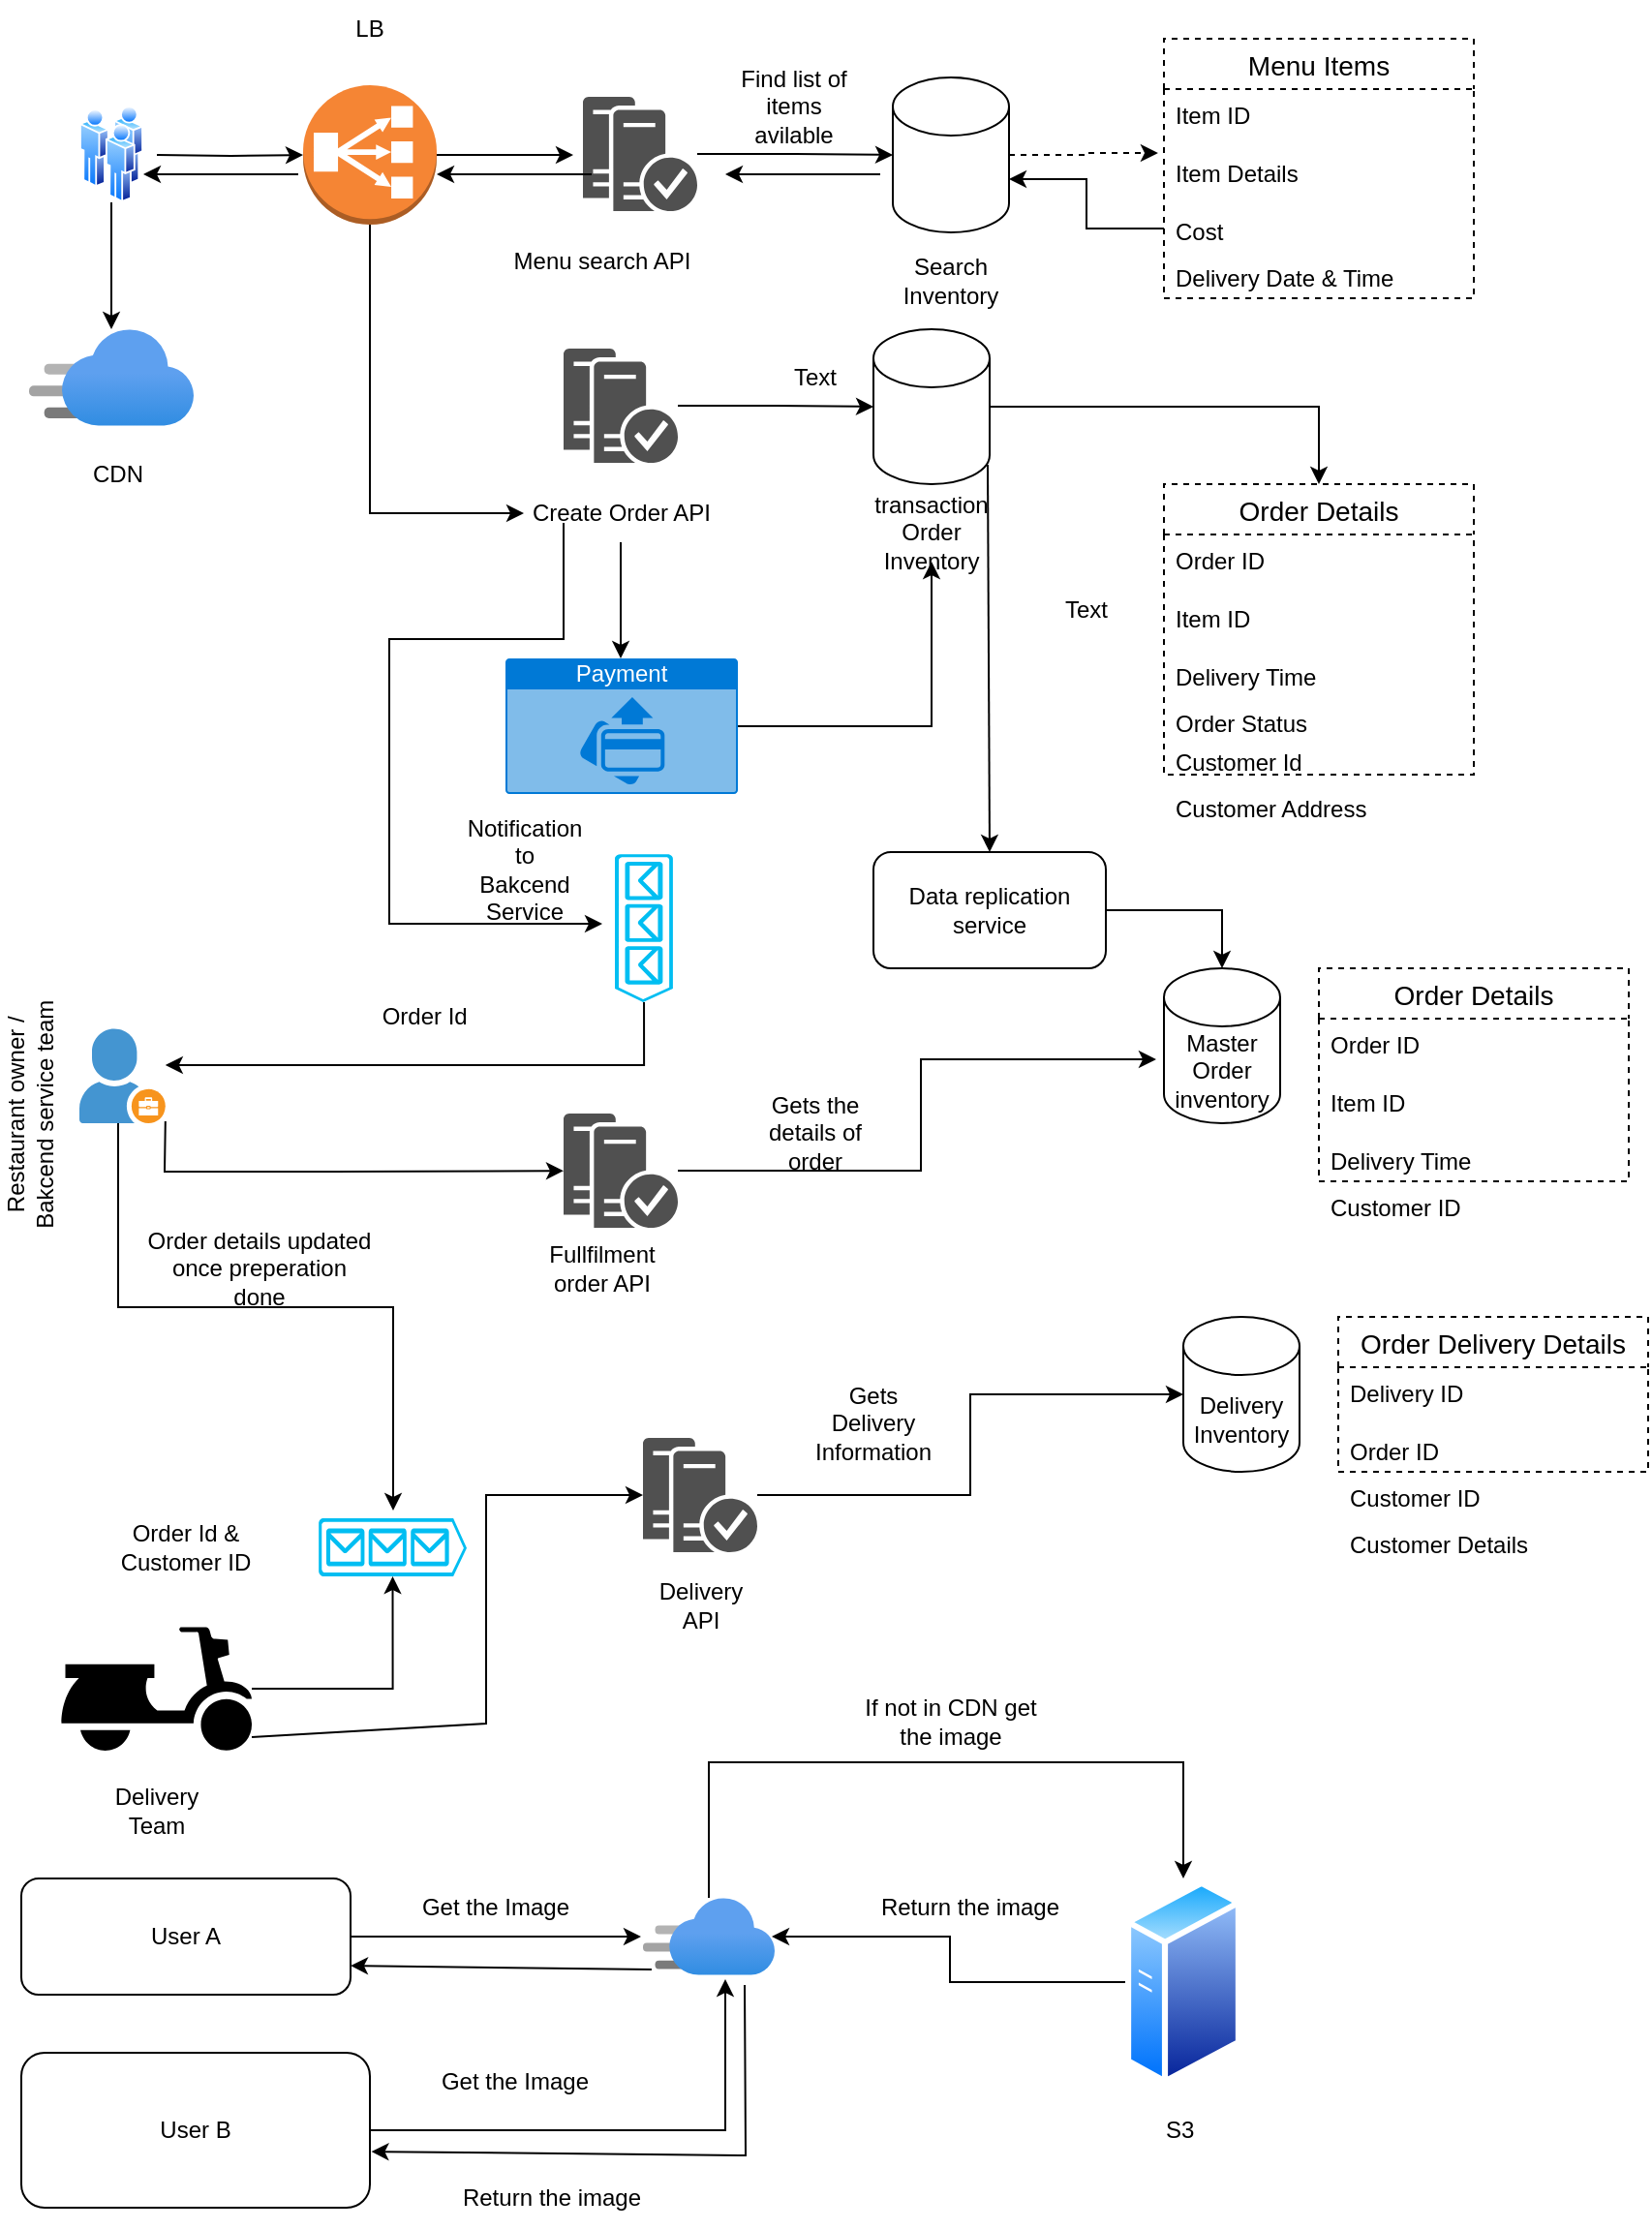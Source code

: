 <mxfile version="21.8.2" type="github">
  <diagram name="Page-1" id="LF_XqEVOaPdI56FDLNr_">
    <mxGraphModel dx="954" dy="610" grid="1" gridSize="10" guides="1" tooltips="1" connect="1" arrows="1" fold="1" page="1" pageScale="1" pageWidth="827" pageHeight="1169" math="0" shadow="0">
      <root>
        <mxCell id="0" />
        <mxCell id="1" parent="0" />
        <mxCell id="8he-RyBLAuNZcKXXixIF-3" style="edgeStyle=orthogonalEdgeStyle;rounded=0;orthogonalLoop=1;jettySize=auto;html=1;" parent="1" target="8he-RyBLAuNZcKXXixIF-4" edge="1">
          <mxGeometry relative="1" as="geometry">
            <mxPoint x="230" y="110" as="targetPoint" />
            <mxPoint x="120" y="110" as="sourcePoint" />
          </mxGeometry>
        </mxCell>
        <mxCell id="8he-RyBLAuNZcKXXixIF-27" style="edgeStyle=orthogonalEdgeStyle;rounded=0;orthogonalLoop=1;jettySize=auto;html=1;entryX=0;entryY=0.5;entryDx=0;entryDy=0;" parent="1" source="8he-RyBLAuNZcKXXixIF-4" target="8he-RyBLAuNZcKXXixIF-29" edge="1">
          <mxGeometry relative="1" as="geometry">
            <mxPoint x="250" y="310" as="targetPoint" />
            <Array as="points">
              <mxPoint x="230" y="295" />
            </Array>
          </mxGeometry>
        </mxCell>
        <mxCell id="8he-RyBLAuNZcKXXixIF-4" value="" style="outlineConnect=0;dashed=0;verticalLabelPosition=bottom;verticalAlign=top;align=center;html=1;shape=mxgraph.aws3.classic_load_balancer;fillColor=#F58534;gradientColor=none;" parent="1" vertex="1">
          <mxGeometry x="195.5" y="74" width="69" height="72" as="geometry" />
        </mxCell>
        <mxCell id="8he-RyBLAuNZcKXXixIF-5" style="edgeStyle=orthogonalEdgeStyle;rounded=0;orthogonalLoop=1;jettySize=auto;html=1;entryX=0.1;entryY=0.375;entryDx=0;entryDy=0;entryPerimeter=0;" parent="1" source="8he-RyBLAuNZcKXXixIF-4" edge="1">
          <mxGeometry relative="1" as="geometry">
            <mxPoint x="335" y="110" as="targetPoint" />
          </mxGeometry>
        </mxCell>
        <mxCell id="8he-RyBLAuNZcKXXixIF-8" style="edgeStyle=orthogonalEdgeStyle;rounded=0;orthogonalLoop=1;jettySize=auto;html=1;" parent="1" source="8he-RyBLAuNZcKXXixIF-6" target="8he-RyBLAuNZcKXXixIF-7" edge="1">
          <mxGeometry relative="1" as="geometry" />
        </mxCell>
        <mxCell id="8he-RyBLAuNZcKXXixIF-6" value="" style="sketch=0;pointerEvents=1;shadow=0;dashed=0;html=1;strokeColor=none;fillColor=#505050;labelPosition=center;verticalLabelPosition=bottom;verticalAlign=top;outlineConnect=0;align=center;shape=mxgraph.office.servers.trusted_application_pool;" parent="1" vertex="1">
          <mxGeometry x="340" y="80" width="59" height="59" as="geometry" />
        </mxCell>
        <mxCell id="8he-RyBLAuNZcKXXixIF-7" value="" style="shape=cylinder3;whiteSpace=wrap;html=1;boundedLbl=1;backgroundOutline=1;size=15;" parent="1" vertex="1">
          <mxGeometry x="500" y="70" width="60" height="80" as="geometry" />
        </mxCell>
        <mxCell id="K-21mVs3XmsgUJ5jPO2s-51" style="edgeStyle=orthogonalEdgeStyle;rounded=0;orthogonalLoop=1;jettySize=auto;html=1;startArrow=none;startFill=0;" edge="1" parent="1" source="8he-RyBLAuNZcKXXixIF-9" target="K-21mVs3XmsgUJ5jPO2s-50">
          <mxGeometry relative="1" as="geometry" />
        </mxCell>
        <mxCell id="8he-RyBLAuNZcKXXixIF-9" value="" style="image;aspect=fixed;perimeter=ellipsePerimeter;html=1;align=center;shadow=0;dashed=0;spacingTop=3;image=img/lib/active_directory/users.svg;" parent="1" vertex="1">
          <mxGeometry x="80" y="84.5" width="33" height="50" as="geometry" />
        </mxCell>
        <mxCell id="8he-RyBLAuNZcKXXixIF-10" value="LB" style="text;html=1;strokeColor=none;fillColor=none;align=center;verticalAlign=middle;whiteSpace=wrap;rounded=0;" parent="1" vertex="1">
          <mxGeometry x="200" y="30" width="60" height="30" as="geometry" />
        </mxCell>
        <mxCell id="8he-RyBLAuNZcKXXixIF-11" value="Menu search API" style="text;html=1;strokeColor=none;fillColor=none;align=center;verticalAlign=middle;whiteSpace=wrap;rounded=0;" parent="1" vertex="1">
          <mxGeometry x="300" y="150" width="100" height="30" as="geometry" />
        </mxCell>
        <mxCell id="8he-RyBLAuNZcKXXixIF-12" value="Search Inventory" style="text;html=1;strokeColor=none;fillColor=none;align=center;verticalAlign=middle;whiteSpace=wrap;rounded=0;" parent="1" vertex="1">
          <mxGeometry x="500" y="160" width="60" height="30" as="geometry" />
        </mxCell>
        <mxCell id="8he-RyBLAuNZcKXXixIF-13" value="Menu Items" style="swimlane;fontStyle=0;childLayout=stackLayout;horizontal=1;startSize=26;horizontalStack=0;resizeParent=1;resizeParentMax=0;resizeLast=0;collapsible=1;marginBottom=0;align=center;fontSize=14;dashed=1;" parent="1" vertex="1">
          <mxGeometry x="640" y="50" width="160" height="134" as="geometry" />
        </mxCell>
        <mxCell id="8he-RyBLAuNZcKXXixIF-14" value="Item ID" style="text;strokeColor=none;fillColor=none;spacingLeft=4;spacingRight=4;overflow=hidden;rotatable=0;points=[[0,0.5],[1,0.5]];portConstraint=eastwest;fontSize=12;whiteSpace=wrap;html=1;" parent="8he-RyBLAuNZcKXXixIF-13" vertex="1">
          <mxGeometry y="26" width="160" height="30" as="geometry" />
        </mxCell>
        <mxCell id="8he-RyBLAuNZcKXXixIF-15" value="Item Details" style="text;strokeColor=none;fillColor=none;spacingLeft=4;spacingRight=4;overflow=hidden;rotatable=0;points=[[0,0.5],[1,0.5]];portConstraint=eastwest;fontSize=12;whiteSpace=wrap;html=1;" parent="8he-RyBLAuNZcKXXixIF-13" vertex="1">
          <mxGeometry y="56" width="160" height="30" as="geometry" />
        </mxCell>
        <mxCell id="8he-RyBLAuNZcKXXixIF-16" value="Cost" style="text;strokeColor=none;fillColor=none;spacingLeft=4;spacingRight=4;overflow=hidden;rotatable=0;points=[[0,0.5],[1,0.5]];portConstraint=eastwest;fontSize=12;whiteSpace=wrap;html=1;" parent="8he-RyBLAuNZcKXXixIF-13" vertex="1">
          <mxGeometry y="86" width="160" height="24" as="geometry" />
        </mxCell>
        <mxCell id="8he-RyBLAuNZcKXXixIF-37" value="Delivery Date &amp;amp; Time" style="text;strokeColor=none;fillColor=none;spacingLeft=4;spacingRight=4;overflow=hidden;rotatable=0;points=[[0,0.5],[1,0.5]];portConstraint=eastwest;fontSize=12;whiteSpace=wrap;html=1;" parent="8he-RyBLAuNZcKXXixIF-13" vertex="1">
          <mxGeometry y="110" width="160" height="24" as="geometry" />
        </mxCell>
        <mxCell id="8he-RyBLAuNZcKXXixIF-17" style="edgeStyle=orthogonalEdgeStyle;rounded=0;orthogonalLoop=1;jettySize=auto;html=1;entryX=-0.019;entryY=0.1;entryDx=0;entryDy=0;entryPerimeter=0;dashed=1;" parent="1" source="8he-RyBLAuNZcKXXixIF-7" target="8he-RyBLAuNZcKXXixIF-15" edge="1">
          <mxGeometry relative="1" as="geometry" />
        </mxCell>
        <mxCell id="8he-RyBLAuNZcKXXixIF-18" value="Find list of items avilable" style="text;html=1;strokeColor=none;fillColor=none;align=center;verticalAlign=middle;whiteSpace=wrap;rounded=0;" parent="1" vertex="1">
          <mxGeometry x="413.5" y="70" width="70" height="30" as="geometry" />
        </mxCell>
        <mxCell id="8he-RyBLAuNZcKXXixIF-21" style="edgeStyle=orthogonalEdgeStyle;rounded=0;orthogonalLoop=1;jettySize=auto;html=1;entryX=1;entryY=0;entryDx=0;entryDy=52.5;entryPerimeter=0;" parent="1" source="8he-RyBLAuNZcKXXixIF-16" target="8he-RyBLAuNZcKXXixIF-7" edge="1">
          <mxGeometry relative="1" as="geometry" />
        </mxCell>
        <mxCell id="8he-RyBLAuNZcKXXixIF-22" value="" style="endArrow=classic;html=1;rounded=0;" parent="1" edge="1">
          <mxGeometry width="50" height="50" relative="1" as="geometry">
            <mxPoint x="493.5" y="120" as="sourcePoint" />
            <mxPoint x="413.5" y="120" as="targetPoint" />
          </mxGeometry>
        </mxCell>
        <mxCell id="8he-RyBLAuNZcKXXixIF-23" value="" style="endArrow=classic;html=1;rounded=0;" parent="1" edge="1">
          <mxGeometry width="50" height="50" relative="1" as="geometry">
            <mxPoint x="344.5" y="120" as="sourcePoint" />
            <mxPoint x="264.5" y="120" as="targetPoint" />
          </mxGeometry>
        </mxCell>
        <mxCell id="8he-RyBLAuNZcKXXixIF-24" value="" style="endArrow=classic;html=1;rounded=0;" parent="1" edge="1">
          <mxGeometry width="50" height="50" relative="1" as="geometry">
            <mxPoint x="193" y="120" as="sourcePoint" />
            <mxPoint x="113" y="120" as="targetPoint" />
          </mxGeometry>
        </mxCell>
        <mxCell id="8he-RyBLAuNZcKXXixIF-28" value="" style="sketch=0;pointerEvents=1;shadow=0;dashed=0;html=1;strokeColor=none;fillColor=#505050;labelPosition=center;verticalLabelPosition=bottom;verticalAlign=top;outlineConnect=0;align=center;shape=mxgraph.office.servers.trusted_application_pool;" parent="1" vertex="1">
          <mxGeometry x="330" y="210" width="59" height="59" as="geometry" />
        </mxCell>
        <mxCell id="8he-RyBLAuNZcKXXixIF-39" style="edgeStyle=orthogonalEdgeStyle;rounded=0;orthogonalLoop=1;jettySize=auto;html=1;" parent="1" source="8he-RyBLAuNZcKXXixIF-29" edge="1">
          <mxGeometry relative="1" as="geometry">
            <mxPoint x="359.5" y="370" as="targetPoint" />
          </mxGeometry>
        </mxCell>
        <mxCell id="8he-RyBLAuNZcKXXixIF-29" value="Create Order API" style="text;html=1;strokeColor=none;fillColor=none;align=center;verticalAlign=middle;whiteSpace=wrap;rounded=0;" parent="1" vertex="1">
          <mxGeometry x="309.5" y="280" width="100" height="30" as="geometry" />
        </mxCell>
        <mxCell id="8he-RyBLAuNZcKXXixIF-38" style="edgeStyle=orthogonalEdgeStyle;rounded=0;orthogonalLoop=1;jettySize=auto;html=1;entryX=0.5;entryY=0;entryDx=0;entryDy=0;" parent="1" source="8he-RyBLAuNZcKXXixIF-30" target="8he-RyBLAuNZcKXXixIF-33" edge="1">
          <mxGeometry relative="1" as="geometry" />
        </mxCell>
        <mxCell id="8he-RyBLAuNZcKXXixIF-30" value="" style="shape=cylinder3;whiteSpace=wrap;html=1;boundedLbl=1;backgroundOutline=1;size=15;" parent="1" vertex="1">
          <mxGeometry x="490" y="200" width="60" height="80" as="geometry" />
        </mxCell>
        <mxCell id="8he-RyBLAuNZcKXXixIF-31" value="transaction Order Inventory" style="text;html=1;strokeColor=none;fillColor=none;align=center;verticalAlign=middle;whiteSpace=wrap;rounded=0;" parent="1" vertex="1">
          <mxGeometry x="490" y="290" width="60" height="30" as="geometry" />
        </mxCell>
        <mxCell id="8he-RyBLAuNZcKXXixIF-33" value="Order Details" style="swimlane;fontStyle=0;childLayout=stackLayout;horizontal=1;startSize=26;horizontalStack=0;resizeParent=1;resizeParentMax=0;resizeLast=0;collapsible=1;marginBottom=0;align=center;fontSize=14;dashed=1;" parent="1" vertex="1">
          <mxGeometry x="640" y="280" width="160" height="150" as="geometry" />
        </mxCell>
        <mxCell id="8he-RyBLAuNZcKXXixIF-34" value="Order ID" style="text;strokeColor=none;fillColor=none;spacingLeft=4;spacingRight=4;overflow=hidden;rotatable=0;points=[[0,0.5],[1,0.5]];portConstraint=eastwest;fontSize=12;whiteSpace=wrap;html=1;" parent="8he-RyBLAuNZcKXXixIF-33" vertex="1">
          <mxGeometry y="26" width="160" height="30" as="geometry" />
        </mxCell>
        <mxCell id="8he-RyBLAuNZcKXXixIF-35" value="Item ID" style="text;strokeColor=none;fillColor=none;spacingLeft=4;spacingRight=4;overflow=hidden;rotatable=0;points=[[0,0.5],[1,0.5]];portConstraint=eastwest;fontSize=12;whiteSpace=wrap;html=1;" parent="8he-RyBLAuNZcKXXixIF-33" vertex="1">
          <mxGeometry y="56" width="160" height="30" as="geometry" />
        </mxCell>
        <mxCell id="8he-RyBLAuNZcKXXixIF-36" value="Delivery Time" style="text;strokeColor=none;fillColor=none;spacingLeft=4;spacingRight=4;overflow=hidden;rotatable=0;points=[[0,0.5],[1,0.5]];portConstraint=eastwest;fontSize=12;whiteSpace=wrap;html=1;" parent="8he-RyBLAuNZcKXXixIF-33" vertex="1">
          <mxGeometry y="86" width="160" height="64" as="geometry" />
        </mxCell>
        <mxCell id="K-21mVs3XmsgUJ5jPO2s-1" style="edgeStyle=orthogonalEdgeStyle;rounded=0;orthogonalLoop=1;jettySize=auto;html=1;entryX=0.5;entryY=1;entryDx=0;entryDy=0;" edge="1" parent="1" source="8he-RyBLAuNZcKXXixIF-40" target="8he-RyBLAuNZcKXXixIF-31">
          <mxGeometry relative="1" as="geometry" />
        </mxCell>
        <mxCell id="8he-RyBLAuNZcKXXixIF-40" value="Payment" style="html=1;whiteSpace=wrap;strokeColor=none;fillColor=#0079D6;labelPosition=center;verticalLabelPosition=middle;verticalAlign=top;align=center;fontSize=12;outlineConnect=0;spacingTop=-6;fontColor=#FFFFFF;sketch=0;shape=mxgraph.sitemap.payment;" parent="1" vertex="1">
          <mxGeometry x="300" y="370" width="120" height="70" as="geometry" />
        </mxCell>
        <mxCell id="8he-RyBLAuNZcKXXixIF-41" value="Order Status" style="text;strokeColor=none;fillColor=none;spacingLeft=4;spacingRight=4;overflow=hidden;rotatable=0;points=[[0,0.5],[1,0.5]];portConstraint=eastwest;fontSize=12;whiteSpace=wrap;html=1;" parent="1" vertex="1">
          <mxGeometry x="640" y="390" width="160" height="24" as="geometry" />
        </mxCell>
        <mxCell id="8he-RyBLAuNZcKXXixIF-42" style="edgeStyle=orthogonalEdgeStyle;rounded=0;orthogonalLoop=1;jettySize=auto;html=1;entryX=0;entryY=0.5;entryDx=0;entryDy=0;entryPerimeter=0;" parent="1" source="8he-RyBLAuNZcKXXixIF-28" target="8he-RyBLAuNZcKXXixIF-30" edge="1">
          <mxGeometry relative="1" as="geometry" />
        </mxCell>
        <mxCell id="K-21mVs3XmsgUJ5jPO2s-2" value="Master Order inventory" style="shape=cylinder3;whiteSpace=wrap;html=1;boundedLbl=1;backgroundOutline=1;size=15;" vertex="1" parent="1">
          <mxGeometry x="640" y="530" width="60" height="80" as="geometry" />
        </mxCell>
        <mxCell id="K-21mVs3XmsgUJ5jPO2s-4" value="Text" style="text;html=1;strokeColor=none;fillColor=none;align=center;verticalAlign=middle;whiteSpace=wrap;rounded=0;" vertex="1" parent="1">
          <mxGeometry x="570" y="330" width="60" height="30" as="geometry" />
        </mxCell>
        <mxCell id="K-21mVs3XmsgUJ5jPO2s-5" value="Data replication service" style="rounded=1;whiteSpace=wrap;html=1;" vertex="1" parent="1">
          <mxGeometry x="490" y="470" width="120" height="60" as="geometry" />
        </mxCell>
        <mxCell id="K-21mVs3XmsgUJ5jPO2s-6" value="" style="endArrow=classic;html=1;rounded=0;entryX=0.5;entryY=0;entryDx=0;entryDy=0;" edge="1" parent="1" target="K-21mVs3XmsgUJ5jPO2s-5">
          <mxGeometry width="50" height="50" relative="1" as="geometry">
            <mxPoint x="549" y="270" as="sourcePoint" />
            <mxPoint x="549" y="370" as="targetPoint" />
          </mxGeometry>
        </mxCell>
        <mxCell id="K-21mVs3XmsgUJ5jPO2s-7" style="edgeStyle=orthogonalEdgeStyle;rounded=0;orthogonalLoop=1;jettySize=auto;html=1;entryX=0.5;entryY=0;entryDx=0;entryDy=0;entryPerimeter=0;" edge="1" parent="1" source="K-21mVs3XmsgUJ5jPO2s-5" target="K-21mVs3XmsgUJ5jPO2s-2">
          <mxGeometry relative="1" as="geometry" />
        </mxCell>
        <mxCell id="K-21mVs3XmsgUJ5jPO2s-8" value="Order Details" style="swimlane;fontStyle=0;childLayout=stackLayout;horizontal=1;startSize=26;horizontalStack=0;resizeParent=1;resizeParentMax=0;resizeLast=0;collapsible=1;marginBottom=0;align=center;fontSize=14;dashed=1;" vertex="1" parent="1">
          <mxGeometry x="720" y="530" width="160" height="110" as="geometry" />
        </mxCell>
        <mxCell id="K-21mVs3XmsgUJ5jPO2s-9" value="Order ID" style="text;strokeColor=none;fillColor=none;spacingLeft=4;spacingRight=4;overflow=hidden;rotatable=0;points=[[0,0.5],[1,0.5]];portConstraint=eastwest;fontSize=12;whiteSpace=wrap;html=1;" vertex="1" parent="K-21mVs3XmsgUJ5jPO2s-8">
          <mxGeometry y="26" width="160" height="30" as="geometry" />
        </mxCell>
        <mxCell id="K-21mVs3XmsgUJ5jPO2s-10" value="Item ID" style="text;strokeColor=none;fillColor=none;spacingLeft=4;spacingRight=4;overflow=hidden;rotatable=0;points=[[0,0.5],[1,0.5]];portConstraint=eastwest;fontSize=12;whiteSpace=wrap;html=1;" vertex="1" parent="K-21mVs3XmsgUJ5jPO2s-8">
          <mxGeometry y="56" width="160" height="30" as="geometry" />
        </mxCell>
        <mxCell id="K-21mVs3XmsgUJ5jPO2s-11" value="Delivery Time" style="text;strokeColor=none;fillColor=none;spacingLeft=4;spacingRight=4;overflow=hidden;rotatable=0;points=[[0,0.5],[1,0.5]];portConstraint=eastwest;fontSize=12;whiteSpace=wrap;html=1;" vertex="1" parent="K-21mVs3XmsgUJ5jPO2s-8">
          <mxGeometry y="86" width="160" height="24" as="geometry" />
        </mxCell>
        <mxCell id="K-21mVs3XmsgUJ5jPO2s-12" value="Customer Id" style="text;strokeColor=none;fillColor=none;spacingLeft=4;spacingRight=4;overflow=hidden;rotatable=0;points=[[0,0.5],[1,0.5]];portConstraint=eastwest;fontSize=12;whiteSpace=wrap;html=1;" vertex="1" parent="1">
          <mxGeometry x="640" y="410" width="160" height="24" as="geometry" />
        </mxCell>
        <mxCell id="K-21mVs3XmsgUJ5jPO2s-13" value="Customer Address" style="text;strokeColor=none;fillColor=none;spacingLeft=4;spacingRight=4;overflow=hidden;rotatable=0;points=[[0,0.5],[1,0.5]];portConstraint=eastwest;fontSize=12;whiteSpace=wrap;html=1;" vertex="1" parent="1">
          <mxGeometry x="640" y="434" width="160" height="24" as="geometry" />
        </mxCell>
        <mxCell id="K-21mVs3XmsgUJ5jPO2s-14" value="Customer ID" style="text;strokeColor=none;fillColor=none;spacingLeft=4;spacingRight=4;overflow=hidden;rotatable=0;points=[[0,0.5],[1,0.5]];portConstraint=eastwest;fontSize=12;whiteSpace=wrap;html=1;" vertex="1" parent="1">
          <mxGeometry x="720" y="640" width="160" height="24" as="geometry" />
        </mxCell>
        <mxCell id="K-21mVs3XmsgUJ5jPO2s-26" style="edgeStyle=orthogonalEdgeStyle;rounded=0;orthogonalLoop=1;jettySize=auto;html=1;" edge="1" parent="1" source="K-21mVs3XmsgUJ5jPO2s-15">
          <mxGeometry relative="1" as="geometry">
            <mxPoint x="242" y="810" as="targetPoint" />
            <Array as="points">
              <mxPoint x="100" y="705" />
            </Array>
          </mxGeometry>
        </mxCell>
        <mxCell id="K-21mVs3XmsgUJ5jPO2s-15" value="" style="shadow=0;dashed=0;html=1;strokeColor=none;fillColor=#4495D1;labelPosition=center;verticalLabelPosition=bottom;verticalAlign=top;align=center;outlineConnect=0;shape=mxgraph.veeam.company_owner;" vertex="1" parent="1">
          <mxGeometry x="80" y="561.2" width="44.4" height="48.8" as="geometry" />
        </mxCell>
        <mxCell id="K-21mVs3XmsgUJ5jPO2s-20" style="edgeStyle=orthogonalEdgeStyle;rounded=0;orthogonalLoop=1;jettySize=auto;html=1;" edge="1" parent="1" source="K-21mVs3XmsgUJ5jPO2s-16" target="K-21mVs3XmsgUJ5jPO2s-15">
          <mxGeometry relative="1" as="geometry">
            <Array as="points">
              <mxPoint x="372" y="580" />
            </Array>
          </mxGeometry>
        </mxCell>
        <mxCell id="K-21mVs3XmsgUJ5jPO2s-16" value="" style="verticalLabelPosition=bottom;html=1;verticalAlign=top;align=center;strokeColor=none;fillColor=#00BEF2;shape=mxgraph.azure.queue_generic;pointerEvents=1;rotation=90;" vertex="1" parent="1">
          <mxGeometry x="333.25" y="494.25" width="76.5" height="30" as="geometry" />
        </mxCell>
        <mxCell id="K-21mVs3XmsgUJ5jPO2s-17" value="" style="endArrow=classic;html=1;rounded=0;" edge="1" parent="1">
          <mxGeometry width="50" height="50" relative="1" as="geometry">
            <mxPoint x="330" y="300" as="sourcePoint" />
            <mxPoint x="350" y="507" as="targetPoint" />
            <Array as="points">
              <mxPoint x="330" y="360" />
              <mxPoint x="240" y="360" />
              <mxPoint x="240" y="440" />
              <mxPoint x="240" y="507" />
            </Array>
          </mxGeometry>
        </mxCell>
        <mxCell id="K-21mVs3XmsgUJ5jPO2s-19" value="Notification to Bakcend Service" style="text;html=1;strokeColor=none;fillColor=none;align=center;verticalAlign=middle;whiteSpace=wrap;rounded=0;" vertex="1" parent="1">
          <mxGeometry x="280" y="464.25" width="60" height="30" as="geometry" />
        </mxCell>
        <mxCell id="K-21mVs3XmsgUJ5jPO2s-21" value="Order Id&amp;nbsp;" style="text;html=1;strokeColor=none;fillColor=none;align=center;verticalAlign=middle;whiteSpace=wrap;rounded=0;" vertex="1" parent="1">
          <mxGeometry x="230" y="540" width="60" height="30" as="geometry" />
        </mxCell>
        <mxCell id="K-21mVs3XmsgUJ5jPO2s-23" value="Gets the details of order" style="text;html=1;strokeColor=none;fillColor=none;align=center;verticalAlign=middle;whiteSpace=wrap;rounded=0;" vertex="1" parent="1">
          <mxGeometry x="430" y="600" width="60" height="30" as="geometry" />
        </mxCell>
        <mxCell id="K-21mVs3XmsgUJ5jPO2s-24" value="" style="shape=mxgraph.signs.transportation.scooter;html=1;pointerEvents=1;fillColor=#000000;strokeColor=none;verticalLabelPosition=bottom;verticalAlign=top;align=center;" vertex="1" parent="1">
          <mxGeometry x="70" y="870" width="99" height="64" as="geometry" />
        </mxCell>
        <mxCell id="K-21mVs3XmsgUJ5jPO2s-25" value="Delivery Inventory" style="shape=cylinder3;whiteSpace=wrap;html=1;boundedLbl=1;backgroundOutline=1;size=15;" vertex="1" parent="1">
          <mxGeometry x="650" y="710" width="60" height="80" as="geometry" />
        </mxCell>
        <mxCell id="K-21mVs3XmsgUJ5jPO2s-27" value="" style="verticalLabelPosition=bottom;html=1;verticalAlign=top;align=center;strokeColor=none;fillColor=#00BEF2;shape=mxgraph.azure.queue_generic;pointerEvents=1;rotation=0;" vertex="1" parent="1">
          <mxGeometry x="203.5" y="814" width="76.5" height="30" as="geometry" />
        </mxCell>
        <mxCell id="K-21mVs3XmsgUJ5jPO2s-28" value="Order details updated once preperation done" style="text;html=1;strokeColor=none;fillColor=none;align=center;verticalAlign=middle;whiteSpace=wrap;rounded=0;" vertex="1" parent="1">
          <mxGeometry x="113" y="670" width="120" height="30" as="geometry" />
        </mxCell>
        <mxCell id="K-21mVs3XmsgUJ5jPO2s-29" style="edgeStyle=orthogonalEdgeStyle;rounded=0;orthogonalLoop=1;jettySize=auto;html=1;entryX=0.5;entryY=1;entryDx=0;entryDy=0;entryPerimeter=0;" edge="1" parent="1" source="K-21mVs3XmsgUJ5jPO2s-24" target="K-21mVs3XmsgUJ5jPO2s-27">
          <mxGeometry relative="1" as="geometry" />
        </mxCell>
        <mxCell id="K-21mVs3XmsgUJ5jPO2s-30" value="Order Id &amp;amp; Customer ID" style="text;html=1;strokeColor=none;fillColor=none;align=center;verticalAlign=middle;whiteSpace=wrap;rounded=0;" vertex="1" parent="1">
          <mxGeometry x="80" y="814" width="110" height="30" as="geometry" />
        </mxCell>
        <mxCell id="K-21mVs3XmsgUJ5jPO2s-31" value="Order Delivery Details" style="swimlane;fontStyle=0;childLayout=stackLayout;horizontal=1;startSize=26;horizontalStack=0;resizeParent=1;resizeParentMax=0;resizeLast=0;collapsible=1;marginBottom=0;align=center;fontSize=14;dashed=1;" vertex="1" parent="1">
          <mxGeometry x="730" y="710" width="160" height="80" as="geometry" />
        </mxCell>
        <mxCell id="K-21mVs3XmsgUJ5jPO2s-32" value="Delivery ID" style="text;strokeColor=none;fillColor=none;spacingLeft=4;spacingRight=4;overflow=hidden;rotatable=0;points=[[0,0.5],[1,0.5]];portConstraint=eastwest;fontSize=12;whiteSpace=wrap;html=1;" vertex="1" parent="K-21mVs3XmsgUJ5jPO2s-31">
          <mxGeometry y="26" width="160" height="30" as="geometry" />
        </mxCell>
        <mxCell id="K-21mVs3XmsgUJ5jPO2s-34" value="Order ID" style="text;strokeColor=none;fillColor=none;spacingLeft=4;spacingRight=4;overflow=hidden;rotatable=0;points=[[0,0.5],[1,0.5]];portConstraint=eastwest;fontSize=12;whiteSpace=wrap;html=1;" vertex="1" parent="K-21mVs3XmsgUJ5jPO2s-31">
          <mxGeometry y="56" width="160" height="24" as="geometry" />
        </mxCell>
        <mxCell id="K-21mVs3XmsgUJ5jPO2s-35" value="Customer ID" style="text;strokeColor=none;fillColor=none;spacingLeft=4;spacingRight=4;overflow=hidden;rotatable=0;points=[[0,0.5],[1,0.5]];portConstraint=eastwest;fontSize=12;whiteSpace=wrap;html=1;" vertex="1" parent="1">
          <mxGeometry x="730" y="790" width="160" height="24" as="geometry" />
        </mxCell>
        <mxCell id="K-21mVs3XmsgUJ5jPO2s-37" value="Customer Details" style="text;strokeColor=none;fillColor=none;spacingLeft=4;spacingRight=4;overflow=hidden;rotatable=0;points=[[0,0.5],[1,0.5]];portConstraint=eastwest;fontSize=12;whiteSpace=wrap;html=1;" vertex="1" parent="1">
          <mxGeometry x="730" y="814" width="160" height="24" as="geometry" />
        </mxCell>
        <mxCell id="K-21mVs3XmsgUJ5jPO2s-38" value="" style="sketch=0;pointerEvents=1;shadow=0;dashed=0;html=1;strokeColor=none;fillColor=#505050;labelPosition=center;verticalLabelPosition=bottom;verticalAlign=top;outlineConnect=0;align=center;shape=mxgraph.office.servers.trusted_application_pool;" vertex="1" parent="1">
          <mxGeometry x="330" y="605" width="59" height="59" as="geometry" />
        </mxCell>
        <mxCell id="K-21mVs3XmsgUJ5jPO2s-39" value="Fullfilment order API" style="text;html=1;strokeColor=none;fillColor=none;align=center;verticalAlign=middle;whiteSpace=wrap;rounded=0;" vertex="1" parent="1">
          <mxGeometry x="320" y="670" width="60" height="30" as="geometry" />
        </mxCell>
        <mxCell id="K-21mVs3XmsgUJ5jPO2s-40" value="" style="endArrow=classic;html=1;rounded=0;" edge="1" parent="1" target="K-21mVs3XmsgUJ5jPO2s-38">
          <mxGeometry width="50" height="50" relative="1" as="geometry">
            <mxPoint x="124.4" y="609" as="sourcePoint" />
            <mxPoint x="184.4" y="609" as="targetPoint" />
            <Array as="points">
              <mxPoint x="124" y="635" />
              <mxPoint x="210" y="635" />
            </Array>
          </mxGeometry>
        </mxCell>
        <mxCell id="K-21mVs3XmsgUJ5jPO2s-41" style="edgeStyle=orthogonalEdgeStyle;rounded=0;orthogonalLoop=1;jettySize=auto;html=1;entryX=-0.067;entryY=0.588;entryDx=0;entryDy=0;entryPerimeter=0;" edge="1" parent="1" source="K-21mVs3XmsgUJ5jPO2s-38" target="K-21mVs3XmsgUJ5jPO2s-2">
          <mxGeometry relative="1" as="geometry" />
        </mxCell>
        <mxCell id="K-21mVs3XmsgUJ5jPO2s-42" value="Restaurant owner / Bakcend service team" style="text;html=1;strokeColor=none;fillColor=none;align=center;verticalAlign=middle;whiteSpace=wrap;rounded=0;rotation=-90;" vertex="1" parent="1">
          <mxGeometry x="-15.6" y="590" width="140" height="30" as="geometry" />
        </mxCell>
        <mxCell id="K-21mVs3XmsgUJ5jPO2s-43" value="Delivery Team" style="text;html=1;strokeColor=none;fillColor=none;align=center;verticalAlign=middle;whiteSpace=wrap;rounded=0;" vertex="1" parent="1">
          <mxGeometry x="89.5" y="950" width="60" height="30" as="geometry" />
        </mxCell>
        <mxCell id="K-21mVs3XmsgUJ5jPO2s-45" value="" style="sketch=0;pointerEvents=1;shadow=0;dashed=0;html=1;strokeColor=none;fillColor=#505050;labelPosition=center;verticalLabelPosition=bottom;verticalAlign=top;outlineConnect=0;align=center;shape=mxgraph.office.servers.trusted_application_pool;" vertex="1" parent="1">
          <mxGeometry x="371" y="772.5" width="59" height="59" as="geometry" />
        </mxCell>
        <mxCell id="K-21mVs3XmsgUJ5jPO2s-46" value="Delivery API" style="text;html=1;strokeColor=none;fillColor=none;align=center;verticalAlign=middle;whiteSpace=wrap;rounded=0;" vertex="1" parent="1">
          <mxGeometry x="371" y="844" width="60" height="30" as="geometry" />
        </mxCell>
        <mxCell id="K-21mVs3XmsgUJ5jPO2s-47" value="" style="endArrow=classic;html=1;rounded=0;" edge="1" parent="1" target="K-21mVs3XmsgUJ5jPO2s-45">
          <mxGeometry width="50" height="50" relative="1" as="geometry">
            <mxPoint x="169" y="927" as="sourcePoint" />
            <mxPoint x="219" y="877" as="targetPoint" />
            <Array as="points">
              <mxPoint x="290" y="920" />
              <mxPoint x="290" y="802" />
            </Array>
          </mxGeometry>
        </mxCell>
        <mxCell id="K-21mVs3XmsgUJ5jPO2s-48" style="edgeStyle=orthogonalEdgeStyle;rounded=0;orthogonalLoop=1;jettySize=auto;html=1;entryX=0;entryY=0.5;entryDx=0;entryDy=0;entryPerimeter=0;" edge="1" parent="1" source="K-21mVs3XmsgUJ5jPO2s-45" target="K-21mVs3XmsgUJ5jPO2s-25">
          <mxGeometry relative="1" as="geometry" />
        </mxCell>
        <mxCell id="K-21mVs3XmsgUJ5jPO2s-49" value="Gets Delivery Information" style="text;html=1;strokeColor=none;fillColor=none;align=center;verticalAlign=middle;whiteSpace=wrap;rounded=0;" vertex="1" parent="1">
          <mxGeometry x="460" y="750" width="60" height="30" as="geometry" />
        </mxCell>
        <mxCell id="K-21mVs3XmsgUJ5jPO2s-50" value="" style="image;aspect=fixed;html=1;points=[];align=center;fontSize=12;image=img/lib/azure2/app_services/CDN_Profiles.svg;" vertex="1" parent="1">
          <mxGeometry x="54" y="200" width="85" height="50" as="geometry" />
        </mxCell>
        <mxCell id="K-21mVs3XmsgUJ5jPO2s-52" value="Text" style="text;html=1;strokeColor=none;fillColor=none;align=center;verticalAlign=middle;whiteSpace=wrap;rounded=0;" vertex="1" parent="1">
          <mxGeometry x="430" y="210" width="60" height="30" as="geometry" />
        </mxCell>
        <mxCell id="K-21mVs3XmsgUJ5jPO2s-53" value="CDN" style="text;html=1;strokeColor=none;fillColor=none;align=center;verticalAlign=middle;whiteSpace=wrap;rounded=0;" vertex="1" parent="1">
          <mxGeometry x="70" y="260" width="60" height="30" as="geometry" />
        </mxCell>
        <mxCell id="K-21mVs3XmsgUJ5jPO2s-62" style="edgeStyle=orthogonalEdgeStyle;rounded=0;orthogonalLoop=1;jettySize=auto;html=1;entryX=0.5;entryY=0;entryDx=0;entryDy=0;" edge="1" parent="1" source="K-21mVs3XmsgUJ5jPO2s-54" target="K-21mVs3XmsgUJ5jPO2s-61">
          <mxGeometry relative="1" as="geometry">
            <mxPoint x="610" y="1000" as="targetPoint" />
            <Array as="points">
              <mxPoint x="405" y="940" />
              <mxPoint x="650" y="940" />
            </Array>
          </mxGeometry>
        </mxCell>
        <mxCell id="K-21mVs3XmsgUJ5jPO2s-54" value="" style="image;aspect=fixed;html=1;points=[];align=center;fontSize=12;image=img/lib/azure2/networking/CDN_Profiles.svg;" vertex="1" parent="1">
          <mxGeometry x="371" y="1010" width="68" height="40" as="geometry" />
        </mxCell>
        <mxCell id="K-21mVs3XmsgUJ5jPO2s-55" value="User A" style="rounded=1;whiteSpace=wrap;html=1;" vertex="1" parent="1">
          <mxGeometry x="50" y="1000" width="170" height="60" as="geometry" />
        </mxCell>
        <mxCell id="K-21mVs3XmsgUJ5jPO2s-57" value="User B" style="rounded=1;whiteSpace=wrap;html=1;" vertex="1" parent="1">
          <mxGeometry x="50" y="1090" width="180" height="80" as="geometry" />
        </mxCell>
        <mxCell id="K-21mVs3XmsgUJ5jPO2s-58" style="edgeStyle=orthogonalEdgeStyle;rounded=0;orthogonalLoop=1;jettySize=auto;html=1;entryX=-0.015;entryY=0.5;entryDx=0;entryDy=0;entryPerimeter=0;" edge="1" parent="1" source="K-21mVs3XmsgUJ5jPO2s-55" target="K-21mVs3XmsgUJ5jPO2s-54">
          <mxGeometry relative="1" as="geometry" />
        </mxCell>
        <mxCell id="K-21mVs3XmsgUJ5jPO2s-59" style="edgeStyle=orthogonalEdgeStyle;rounded=0;orthogonalLoop=1;jettySize=auto;html=1;entryX=0.625;entryY=1.05;entryDx=0;entryDy=0;entryPerimeter=0;" edge="1" parent="1" source="K-21mVs3XmsgUJ5jPO2s-57" target="K-21mVs3XmsgUJ5jPO2s-54">
          <mxGeometry relative="1" as="geometry" />
        </mxCell>
        <mxCell id="K-21mVs3XmsgUJ5jPO2s-61" value="" style="image;aspect=fixed;perimeter=ellipsePerimeter;html=1;align=center;shadow=0;dashed=0;spacingTop=3;image=img/lib/active_directory/generic_server.svg;" vertex="1" parent="1">
          <mxGeometry x="620" y="1000" width="60" height="107.14" as="geometry" />
        </mxCell>
        <mxCell id="K-21mVs3XmsgUJ5jPO2s-64" value="Get the Image" style="text;html=1;strokeColor=none;fillColor=none;align=center;verticalAlign=middle;whiteSpace=wrap;rounded=0;" vertex="1" parent="1">
          <mxGeometry x="250" y="1000" width="90" height="30" as="geometry" />
        </mxCell>
        <mxCell id="K-21mVs3XmsgUJ5jPO2s-65" value="If not in CDN get the image" style="text;html=1;strokeColor=none;fillColor=none;align=center;verticalAlign=middle;whiteSpace=wrap;rounded=0;" vertex="1" parent="1">
          <mxGeometry x="480" y="904" width="100" height="30" as="geometry" />
        </mxCell>
        <mxCell id="K-21mVs3XmsgUJ5jPO2s-66" style="edgeStyle=orthogonalEdgeStyle;rounded=0;orthogonalLoop=1;jettySize=auto;html=1;entryX=0.978;entryY=0.5;entryDx=0;entryDy=0;entryPerimeter=0;" edge="1" parent="1" source="K-21mVs3XmsgUJ5jPO2s-61" target="K-21mVs3XmsgUJ5jPO2s-54">
          <mxGeometry relative="1" as="geometry" />
        </mxCell>
        <mxCell id="K-21mVs3XmsgUJ5jPO2s-67" value="Return the image" style="text;html=1;strokeColor=none;fillColor=none;align=center;verticalAlign=middle;whiteSpace=wrap;rounded=0;" vertex="1" parent="1">
          <mxGeometry x="490" y="1000" width="100" height="30" as="geometry" />
        </mxCell>
        <mxCell id="K-21mVs3XmsgUJ5jPO2s-68" value="" style="endArrow=classic;html=1;rounded=0;entryX=1;entryY=0.75;entryDx=0;entryDy=0;exitX=0.066;exitY=0.925;exitDx=0;exitDy=0;exitPerimeter=0;" edge="1" parent="1" source="K-21mVs3XmsgUJ5jPO2s-54" target="K-21mVs3XmsgUJ5jPO2s-55">
          <mxGeometry width="50" height="50" relative="1" as="geometry">
            <mxPoint x="340" y="1030" as="sourcePoint" />
            <mxPoint x="390" y="980" as="targetPoint" />
          </mxGeometry>
        </mxCell>
        <mxCell id="K-21mVs3XmsgUJ5jPO2s-69" value="Return the image" style="text;html=1;strokeColor=none;fillColor=none;align=center;verticalAlign=middle;whiteSpace=wrap;rounded=0;" vertex="1" parent="1">
          <mxGeometry x="275.5" y="1150" width="95.5" height="30" as="geometry" />
        </mxCell>
        <mxCell id="K-21mVs3XmsgUJ5jPO2s-70" value="Get the Image" style="text;html=1;strokeColor=none;fillColor=none;align=center;verticalAlign=middle;whiteSpace=wrap;rounded=0;" vertex="1" parent="1">
          <mxGeometry x="260" y="1090" width="90" height="30" as="geometry" />
        </mxCell>
        <mxCell id="K-21mVs3XmsgUJ5jPO2s-71" value="" style="endArrow=classic;html=1;rounded=0;entryX=1.004;entryY=0.638;entryDx=0;entryDy=0;entryPerimeter=0;" edge="1" parent="1" target="K-21mVs3XmsgUJ5jPO2s-57">
          <mxGeometry width="50" height="50" relative="1" as="geometry">
            <mxPoint x="423.5" y="1055" as="sourcePoint" />
            <mxPoint x="473.5" y="1005" as="targetPoint" />
            <Array as="points">
              <mxPoint x="424" y="1143" />
            </Array>
          </mxGeometry>
        </mxCell>
        <mxCell id="K-21mVs3XmsgUJ5jPO2s-72" value="S3&amp;nbsp;" style="text;html=1;strokeColor=none;fillColor=none;align=center;verticalAlign=middle;whiteSpace=wrap;rounded=0;" vertex="1" parent="1">
          <mxGeometry x="620" y="1115" width="60" height="30" as="geometry" />
        </mxCell>
      </root>
    </mxGraphModel>
  </diagram>
</mxfile>
